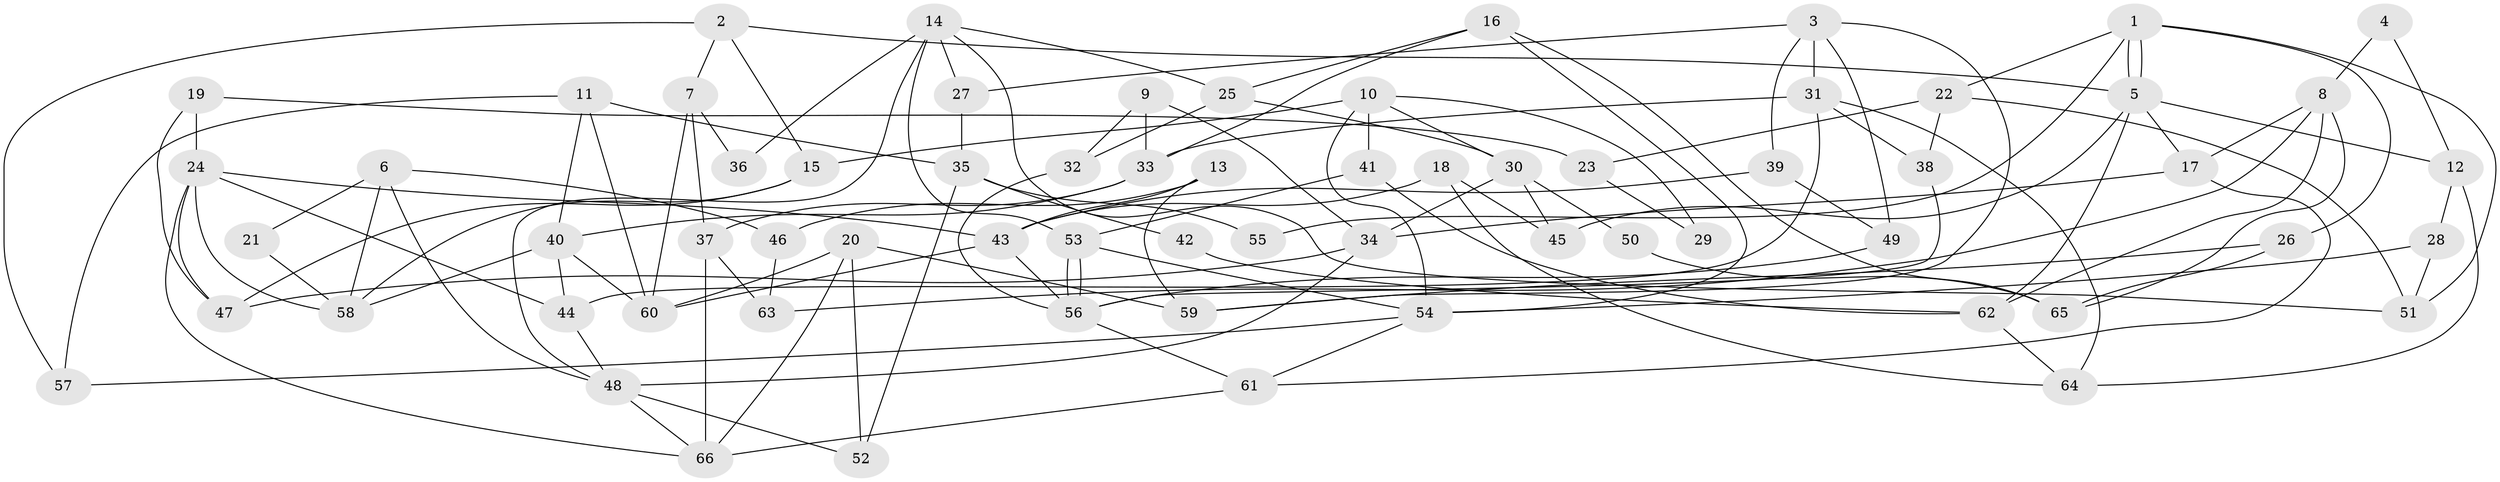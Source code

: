 // Generated by graph-tools (version 1.1) at 2025/50/03/09/25 03:50:03]
// undirected, 66 vertices, 132 edges
graph export_dot {
graph [start="1"]
  node [color=gray90,style=filled];
  1;
  2;
  3;
  4;
  5;
  6;
  7;
  8;
  9;
  10;
  11;
  12;
  13;
  14;
  15;
  16;
  17;
  18;
  19;
  20;
  21;
  22;
  23;
  24;
  25;
  26;
  27;
  28;
  29;
  30;
  31;
  32;
  33;
  34;
  35;
  36;
  37;
  38;
  39;
  40;
  41;
  42;
  43;
  44;
  45;
  46;
  47;
  48;
  49;
  50;
  51;
  52;
  53;
  54;
  55;
  56;
  57;
  58;
  59;
  60;
  61;
  62;
  63;
  64;
  65;
  66;
  1 -- 22;
  1 -- 5;
  1 -- 5;
  1 -- 26;
  1 -- 51;
  1 -- 55;
  2 -- 57;
  2 -- 15;
  2 -- 5;
  2 -- 7;
  3 -- 59;
  3 -- 27;
  3 -- 31;
  3 -- 39;
  3 -- 49;
  4 -- 8;
  4 -- 12;
  5 -- 12;
  5 -- 17;
  5 -- 45;
  5 -- 62;
  6 -- 58;
  6 -- 48;
  6 -- 21;
  6 -- 46;
  7 -- 60;
  7 -- 36;
  7 -- 37;
  8 -- 17;
  8 -- 62;
  8 -- 63;
  8 -- 65;
  9 -- 34;
  9 -- 33;
  9 -- 32;
  10 -- 15;
  10 -- 30;
  10 -- 29;
  10 -- 41;
  10 -- 54;
  11 -- 40;
  11 -- 60;
  11 -- 35;
  11 -- 57;
  12 -- 64;
  12 -- 28;
  13 -- 43;
  13 -- 59;
  13 -- 46;
  14 -- 53;
  14 -- 25;
  14 -- 27;
  14 -- 36;
  14 -- 48;
  14 -- 51;
  15 -- 47;
  15 -- 58;
  16 -- 54;
  16 -- 33;
  16 -- 25;
  16 -- 65;
  17 -- 61;
  17 -- 34;
  18 -- 45;
  18 -- 43;
  18 -- 64;
  19 -- 24;
  19 -- 47;
  19 -- 23;
  20 -- 66;
  20 -- 60;
  20 -- 52;
  20 -- 59;
  21 -- 58;
  22 -- 51;
  22 -- 38;
  22 -- 23;
  23 -- 29;
  24 -- 44;
  24 -- 66;
  24 -- 43;
  24 -- 47;
  24 -- 58;
  25 -- 32;
  25 -- 30;
  26 -- 65;
  26 -- 59;
  27 -- 35;
  28 -- 51;
  28 -- 54;
  30 -- 34;
  30 -- 45;
  30 -- 50;
  31 -- 64;
  31 -- 33;
  31 -- 38;
  31 -- 44;
  32 -- 56;
  33 -- 37;
  33 -- 40;
  34 -- 48;
  34 -- 47;
  35 -- 52;
  35 -- 42;
  35 -- 55;
  37 -- 63;
  37 -- 66;
  38 -- 56;
  39 -- 43;
  39 -- 49;
  40 -- 44;
  40 -- 58;
  40 -- 60;
  41 -- 53;
  41 -- 62;
  42 -- 62;
  43 -- 56;
  43 -- 60;
  44 -- 48;
  46 -- 63;
  48 -- 66;
  48 -- 52;
  49 -- 56;
  50 -- 65;
  53 -- 56;
  53 -- 56;
  53 -- 54;
  54 -- 57;
  54 -- 61;
  56 -- 61;
  61 -- 66;
  62 -- 64;
}
